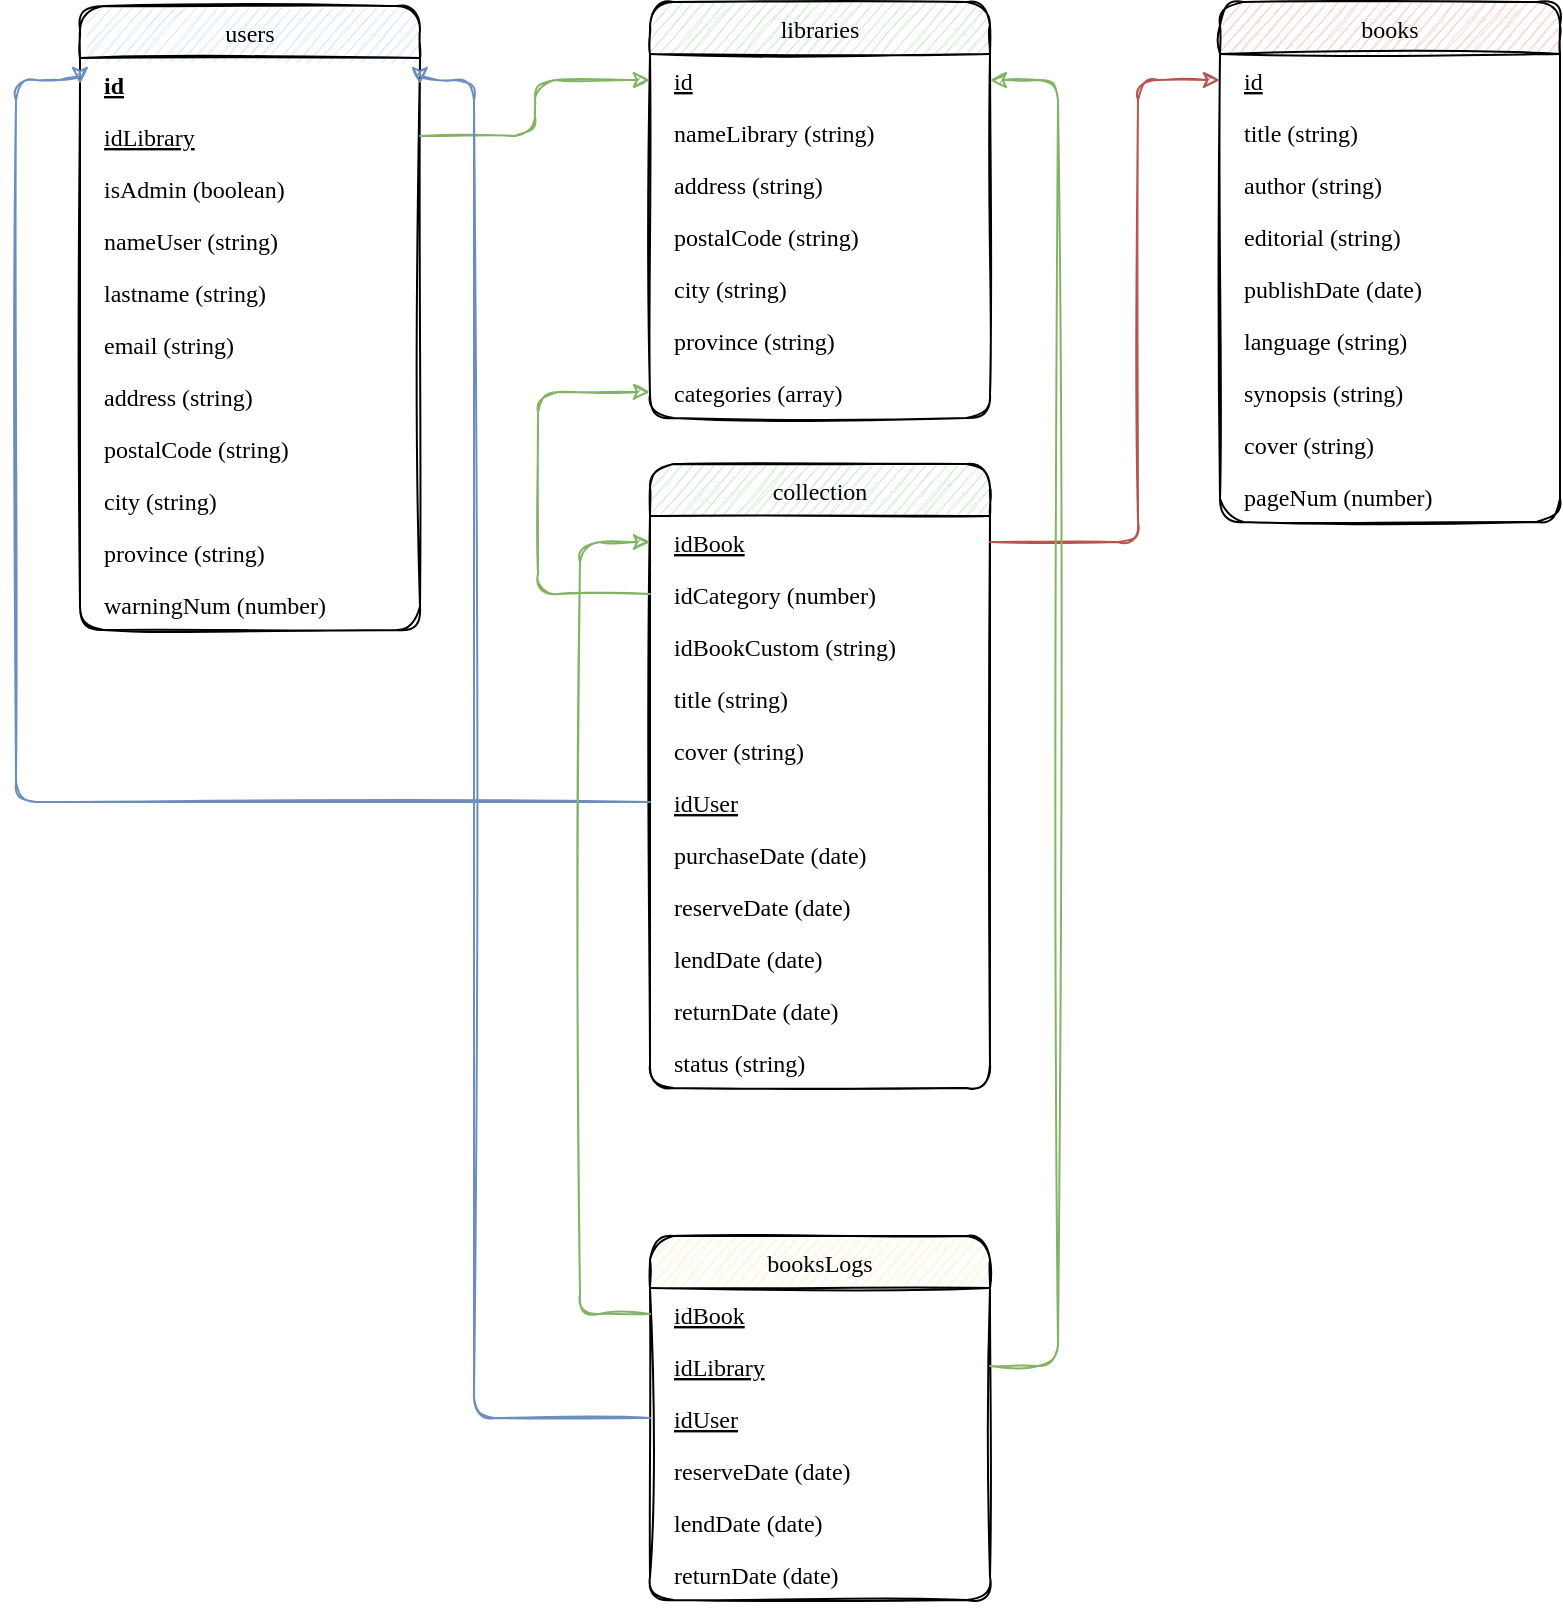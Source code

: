 <mxfile version="13.10.9" type="github">
  <diagram id="acLD0W_w8oIIyhGPg7Ok" name="Página-1">
    <mxGraphModel dx="1130" dy="850" grid="0" gridSize="10" guides="1" tooltips="1" connect="1" arrows="1" fold="1" page="1" pageScale="1" pageWidth="1169" pageHeight="827" math="0" shadow="0">
      <root>
        <mxCell id="0" />
        <mxCell id="1" parent="0" />
        <mxCell id="sIiYjzBL_RoDaTGsPlHt-1" value="users" style="swimlane;fontStyle=0;childLayout=stackLayout;horizontal=1;startSize=26;horizontalStack=0;resizeParent=1;resizeParentMax=0;resizeLast=0;collapsible=1;marginBottom=0;swimlaneFillColor=none;fillColor=#dae8fc;rounded=1;glass=0;swimlaneLine=1;shadow=0;sketch=1;fontFamily=Montserrat;fontSource=https%3A%2F%2Ffonts.googleapis.com%2Fcss%3Ffamily%3DMontserrat;" vertex="1" parent="1">
          <mxGeometry x="70" y="62" width="170" height="312" as="geometry" />
        </mxCell>
        <mxCell id="sIiYjzBL_RoDaTGsPlHt-2" value="id" style="text;strokeColor=none;fillColor=none;align=left;verticalAlign=top;spacingLeft=10;spacingRight=10;overflow=hidden;rotatable=0;points=[[0,0.5],[1,0.5]];portConstraint=eastwest;fontFamily=Montserrat;fontSource=https%3A%2F%2Ffonts.googleapis.com%2Fcss%3Ffamily%3DMontserrat;spacingBottom=0;spacingTop=0;fontStyle=5" vertex="1" parent="sIiYjzBL_RoDaTGsPlHt-1">
          <mxGeometry y="26" width="170" height="26" as="geometry" />
        </mxCell>
        <mxCell id="sIiYjzBL_RoDaTGsPlHt-3" value="idLibrary" style="text;strokeColor=none;fillColor=none;align=left;verticalAlign=top;spacingLeft=10;spacingRight=10;overflow=hidden;rotatable=0;points=[[0,0.5],[1,0.5]];portConstraint=eastwest;fontFamily=Montserrat;fontSource=https%3A%2F%2Ffonts.googleapis.com%2Fcss%3Ffamily%3DMontserrat;spacingBottom=0;spacingTop=0;fontStyle=4" vertex="1" parent="sIiYjzBL_RoDaTGsPlHt-1">
          <mxGeometry y="52" width="170" height="26" as="geometry" />
        </mxCell>
        <mxCell id="sIiYjzBL_RoDaTGsPlHt-4" value="isAdmin (boolean)" style="text;strokeColor=none;fillColor=none;align=left;verticalAlign=top;spacingLeft=10;spacingRight=10;overflow=hidden;rotatable=0;points=[[0,0.5],[1,0.5]];portConstraint=eastwest;fontFamily=Montserrat;fontSource=https%3A%2F%2Ffonts.googleapis.com%2Fcss%3Ffamily%3DMontserrat;spacingBottom=0;spacingTop=0;" vertex="1" parent="sIiYjzBL_RoDaTGsPlHt-1">
          <mxGeometry y="78" width="170" height="26" as="geometry" />
        </mxCell>
        <mxCell id="sIiYjzBL_RoDaTGsPlHt-5" value="nameUser (string)" style="text;strokeColor=none;fillColor=none;align=left;verticalAlign=top;spacingLeft=10;spacingRight=10;overflow=hidden;rotatable=0;points=[[0,0.5],[1,0.5]];portConstraint=eastwest;fontFamily=Montserrat;fontSource=https%3A%2F%2Ffonts.googleapis.com%2Fcss%3Ffamily%3DMontserrat;spacingBottom=0;spacingTop=0;" vertex="1" parent="sIiYjzBL_RoDaTGsPlHt-1">
          <mxGeometry y="104" width="170" height="26" as="geometry" />
        </mxCell>
        <mxCell id="sIiYjzBL_RoDaTGsPlHt-6" value="lastname (string)" style="text;strokeColor=none;fillColor=none;align=left;verticalAlign=top;spacingLeft=10;spacingRight=10;overflow=hidden;rotatable=0;points=[[0,0.5],[1,0.5]];portConstraint=eastwest;fontFamily=Montserrat;fontSource=https%3A%2F%2Ffonts.googleapis.com%2Fcss%3Ffamily%3DMontserrat;spacingBottom=0;spacingTop=0;" vertex="1" parent="sIiYjzBL_RoDaTGsPlHt-1">
          <mxGeometry y="130" width="170" height="26" as="geometry" />
        </mxCell>
        <mxCell id="sIiYjzBL_RoDaTGsPlHt-7" value="email (string)" style="text;strokeColor=none;fillColor=none;align=left;verticalAlign=top;spacingLeft=10;spacingRight=10;overflow=hidden;rotatable=0;points=[[0,0.5],[1,0.5]];portConstraint=eastwest;fontFamily=Montserrat;fontSource=https%3A%2F%2Ffonts.googleapis.com%2Fcss%3Ffamily%3DMontserrat;spacingBottom=0;spacingTop=0;" vertex="1" parent="sIiYjzBL_RoDaTGsPlHt-1">
          <mxGeometry y="156" width="170" height="26" as="geometry" />
        </mxCell>
        <mxCell id="sIiYjzBL_RoDaTGsPlHt-8" value="address (string)" style="text;strokeColor=none;fillColor=none;align=left;verticalAlign=top;spacingLeft=10;spacingRight=10;overflow=hidden;rotatable=0;points=[[0,0.5],[1,0.5]];portConstraint=eastwest;fontFamily=Montserrat;fontSource=https%3A%2F%2Ffonts.googleapis.com%2Fcss%3Ffamily%3DMontserrat;spacingBottom=0;spacingTop=0;" vertex="1" parent="sIiYjzBL_RoDaTGsPlHt-1">
          <mxGeometry y="182" width="170" height="26" as="geometry" />
        </mxCell>
        <mxCell id="sIiYjzBL_RoDaTGsPlHt-9" value="postalCode (string)" style="text;strokeColor=none;fillColor=none;align=left;verticalAlign=top;spacingLeft=10;spacingRight=10;overflow=hidden;rotatable=0;points=[[0,0.5],[1,0.5]];portConstraint=eastwest;fontFamily=Montserrat;fontSource=https%3A%2F%2Ffonts.googleapis.com%2Fcss%3Ffamily%3DMontserrat;spacingBottom=0;spacingTop=0;" vertex="1" parent="sIiYjzBL_RoDaTGsPlHt-1">
          <mxGeometry y="208" width="170" height="26" as="geometry" />
        </mxCell>
        <mxCell id="sIiYjzBL_RoDaTGsPlHt-10" value="city (string)" style="text;strokeColor=none;fillColor=none;align=left;verticalAlign=top;spacingLeft=10;spacingRight=10;overflow=hidden;rotatable=0;points=[[0,0.5],[1,0.5]];portConstraint=eastwest;fontFamily=Montserrat;fontSource=https%3A%2F%2Ffonts.googleapis.com%2Fcss%3Ffamily%3DMontserrat;spacingBottom=0;spacingTop=0;" vertex="1" parent="sIiYjzBL_RoDaTGsPlHt-1">
          <mxGeometry y="234" width="170" height="26" as="geometry" />
        </mxCell>
        <mxCell id="sIiYjzBL_RoDaTGsPlHt-11" value="province (string)" style="text;strokeColor=none;fillColor=none;align=left;verticalAlign=top;spacingLeft=10;spacingRight=10;overflow=hidden;rotatable=0;points=[[0,0.5],[1,0.5]];portConstraint=eastwest;fontFamily=Montserrat;fontSource=https%3A%2F%2Ffonts.googleapis.com%2Fcss%3Ffamily%3DMontserrat;spacingBottom=0;spacingTop=0;" vertex="1" parent="sIiYjzBL_RoDaTGsPlHt-1">
          <mxGeometry y="260" width="170" height="26" as="geometry" />
        </mxCell>
        <mxCell id="sIiYjzBL_RoDaTGsPlHt-12" value="warningNum (number)" style="text;strokeColor=none;fillColor=none;align=left;verticalAlign=top;spacingLeft=10;spacingRight=10;overflow=hidden;rotatable=0;points=[[0,0.5],[1,0.5]];portConstraint=eastwest;fontFamily=Montserrat;fontSource=https%3A%2F%2Ffonts.googleapis.com%2Fcss%3Ffamily%3DMontserrat;spacingBottom=0;spacingTop=0;" vertex="1" parent="sIiYjzBL_RoDaTGsPlHt-1">
          <mxGeometry y="286" width="170" height="26" as="geometry" />
        </mxCell>
        <mxCell id="sIiYjzBL_RoDaTGsPlHt-13" value="libraries" style="swimlane;fontStyle=0;childLayout=stackLayout;horizontal=1;startSize=26;horizontalStack=0;resizeParent=1;resizeParentMax=0;resizeLast=0;collapsible=1;marginBottom=0;swimlaneFillColor=none;fillColor=#d5e8d4;rounded=1;glass=0;swimlaneLine=1;shadow=0;sketch=1;fontFamily=Montserrat;fontSource=https%3A%2F%2Ffonts.googleapis.com%2Fcss%3Ffamily%3DMontserrat;spacing=2;spacingTop=0;" vertex="1" parent="1">
          <mxGeometry x="355" y="60" width="170" height="208" as="geometry" />
        </mxCell>
        <mxCell id="sIiYjzBL_RoDaTGsPlHt-14" value="id" style="text;strokeColor=none;fillColor=none;align=left;verticalAlign=top;spacingLeft=10;spacingRight=10;overflow=hidden;rotatable=0;points=[[0,0.5],[1,0.5]];portConstraint=eastwest;fontFamily=Montserrat;fontSource=https%3A%2F%2Ffonts.googleapis.com%2Fcss%3Ffamily%3DMontserrat;spacingBottom=0;spacingTop=0;fontStyle=4" vertex="1" parent="sIiYjzBL_RoDaTGsPlHt-13">
          <mxGeometry y="26" width="170" height="26" as="geometry" />
        </mxCell>
        <mxCell id="sIiYjzBL_RoDaTGsPlHt-15" value="nameLibrary (string)" style="text;strokeColor=none;fillColor=none;align=left;verticalAlign=top;spacingLeft=10;spacingRight=10;overflow=hidden;rotatable=0;points=[[0,0.5],[1,0.5]];portConstraint=eastwest;fontFamily=Montserrat;fontSource=https%3A%2F%2Ffonts.googleapis.com%2Fcss%3Ffamily%3DMontserrat;spacingBottom=0;spacingTop=0;" vertex="1" parent="sIiYjzBL_RoDaTGsPlHt-13">
          <mxGeometry y="52" width="170" height="26" as="geometry" />
        </mxCell>
        <mxCell id="sIiYjzBL_RoDaTGsPlHt-20" value="address (string)" style="text;strokeColor=none;fillColor=none;align=left;verticalAlign=top;spacingLeft=10;spacingRight=10;overflow=hidden;rotatable=0;points=[[0,0.5],[1,0.5]];portConstraint=eastwest;fontFamily=Montserrat;fontSource=https%3A%2F%2Ffonts.googleapis.com%2Fcss%3Ffamily%3DMontserrat;spacingBottom=0;spacingTop=0;" vertex="1" parent="sIiYjzBL_RoDaTGsPlHt-13">
          <mxGeometry y="78" width="170" height="26" as="geometry" />
        </mxCell>
        <mxCell id="sIiYjzBL_RoDaTGsPlHt-21" value="postalCode (string)" style="text;strokeColor=none;fillColor=none;align=left;verticalAlign=top;spacingLeft=10;spacingRight=10;overflow=hidden;rotatable=0;points=[[0,0.5],[1,0.5]];portConstraint=eastwest;fontFamily=Montserrat;fontSource=https%3A%2F%2Ffonts.googleapis.com%2Fcss%3Ffamily%3DMontserrat;spacingBottom=0;spacingTop=0;" vertex="1" parent="sIiYjzBL_RoDaTGsPlHt-13">
          <mxGeometry y="104" width="170" height="26" as="geometry" />
        </mxCell>
        <mxCell id="sIiYjzBL_RoDaTGsPlHt-22" value="city (string)" style="text;strokeColor=none;fillColor=none;align=left;verticalAlign=top;spacingLeft=10;spacingRight=10;overflow=hidden;rotatable=0;points=[[0,0.5],[1,0.5]];portConstraint=eastwest;fontFamily=Montserrat;fontSource=https%3A%2F%2Ffonts.googleapis.com%2Fcss%3Ffamily%3DMontserrat;spacingBottom=0;spacingTop=0;" vertex="1" parent="sIiYjzBL_RoDaTGsPlHt-13">
          <mxGeometry y="130" width="170" height="26" as="geometry" />
        </mxCell>
        <mxCell id="sIiYjzBL_RoDaTGsPlHt-23" value="province (string)" style="text;strokeColor=none;fillColor=none;align=left;verticalAlign=top;spacingLeft=10;spacingRight=10;overflow=hidden;rotatable=0;points=[[0,0.5],[1,0.5]];portConstraint=eastwest;fontFamily=Montserrat;fontSource=https%3A%2F%2Ffonts.googleapis.com%2Fcss%3Ffamily%3DMontserrat;spacingBottom=0;spacingTop=0;" vertex="1" parent="sIiYjzBL_RoDaTGsPlHt-13">
          <mxGeometry y="156" width="170" height="26" as="geometry" />
        </mxCell>
        <mxCell id="sIiYjzBL_RoDaTGsPlHt-24" value="categories (array)" style="text;strokeColor=none;fillColor=none;align=left;verticalAlign=top;spacingLeft=10;spacingRight=10;overflow=hidden;rotatable=0;points=[[0,0.5],[1,0.5]];portConstraint=eastwest;fontFamily=Montserrat;fontSource=https%3A%2F%2Ffonts.googleapis.com%2Fcss%3Ffamily%3DMontserrat;spacingBottom=0;spacingTop=0;" vertex="1" parent="sIiYjzBL_RoDaTGsPlHt-13">
          <mxGeometry y="182" width="170" height="26" as="geometry" />
        </mxCell>
        <mxCell id="sIiYjzBL_RoDaTGsPlHt-25" value="books" style="swimlane;fontStyle=0;childLayout=stackLayout;horizontal=1;startSize=26;horizontalStack=0;resizeParent=1;resizeParentMax=0;resizeLast=0;collapsible=1;marginBottom=0;swimlaneFillColor=none;fillColor=#f8cecc;rounded=1;glass=0;swimlaneLine=1;shadow=0;sketch=1;fontFamily=Montserrat;fontSource=https%3A%2F%2Ffonts.googleapis.com%2Fcss%3Ffamily%3DMontserrat;" vertex="1" parent="1">
          <mxGeometry x="640" y="60" width="170" height="260" as="geometry" />
        </mxCell>
        <mxCell id="sIiYjzBL_RoDaTGsPlHt-26" value="id" style="text;strokeColor=none;fillColor=none;align=left;verticalAlign=top;spacingLeft=10;spacingRight=10;overflow=hidden;rotatable=0;points=[[0,0.5],[1,0.5]];portConstraint=eastwest;fontFamily=Montserrat;fontSource=https%3A%2F%2Ffonts.googleapis.com%2Fcss%3Ffamily%3DMontserrat;spacingBottom=0;spacingTop=0;fontStyle=4" vertex="1" parent="sIiYjzBL_RoDaTGsPlHt-25">
          <mxGeometry y="26" width="170" height="26" as="geometry" />
        </mxCell>
        <mxCell id="sIiYjzBL_RoDaTGsPlHt-27" value="title (string)" style="text;strokeColor=none;fillColor=none;align=left;verticalAlign=top;spacingLeft=10;spacingRight=10;overflow=hidden;rotatable=0;points=[[0,0.5],[1,0.5]];portConstraint=eastwest;fontFamily=Montserrat;fontSource=https%3A%2F%2Ffonts.googleapis.com%2Fcss%3Ffamily%3DMontserrat;rounded=0;glass=0;shadow=0;sketch=0;spacing=2;spacingBottom=0;spacingTop=0;" vertex="1" parent="sIiYjzBL_RoDaTGsPlHt-25">
          <mxGeometry y="52" width="170" height="26" as="geometry" />
        </mxCell>
        <mxCell id="sIiYjzBL_RoDaTGsPlHt-28" value="author (string)" style="text;strokeColor=none;fillColor=none;align=left;verticalAlign=top;spacingLeft=10;spacingRight=10;overflow=hidden;rotatable=0;points=[[0,0.5],[1,0.5]];portConstraint=eastwest;fontFamily=Montserrat;fontSource=https%3A%2F%2Ffonts.googleapis.com%2Fcss%3Ffamily%3DMontserrat;spacingBottom=0;spacingTop=0;" vertex="1" parent="sIiYjzBL_RoDaTGsPlHt-25">
          <mxGeometry y="78" width="170" height="26" as="geometry" />
        </mxCell>
        <mxCell id="sIiYjzBL_RoDaTGsPlHt-29" value="editorial (string)" style="text;strokeColor=none;fillColor=none;align=left;verticalAlign=top;spacingLeft=10;spacingRight=10;overflow=hidden;rotatable=0;points=[[0,0.5],[1,0.5]];portConstraint=eastwest;fontFamily=Montserrat;fontSource=https%3A%2F%2Ffonts.googleapis.com%2Fcss%3Ffamily%3DMontserrat;" vertex="1" parent="sIiYjzBL_RoDaTGsPlHt-25">
          <mxGeometry y="104" width="170" height="26" as="geometry" />
        </mxCell>
        <mxCell id="sIiYjzBL_RoDaTGsPlHt-30" value="publishDate (date)" style="text;strokeColor=none;fillColor=none;align=left;verticalAlign=top;spacingLeft=10;spacingRight=10;overflow=hidden;rotatable=0;points=[[0,0.5],[1,0.5]];portConstraint=eastwest;fontFamily=Montserrat;fontSource=https%3A%2F%2Ffonts.googleapis.com%2Fcss%3Ffamily%3DMontserrat;spacingBottom=0;spacingTop=0;" vertex="1" parent="sIiYjzBL_RoDaTGsPlHt-25">
          <mxGeometry y="130" width="170" height="26" as="geometry" />
        </mxCell>
        <mxCell id="sIiYjzBL_RoDaTGsPlHt-31" value="language (string)" style="text;strokeColor=none;fillColor=none;align=left;verticalAlign=top;spacingLeft=10;spacingRight=10;overflow=hidden;rotatable=0;points=[[0,0.5],[1,0.5]];portConstraint=eastwest;fontFamily=Montserrat;fontSource=https%3A%2F%2Ffonts.googleapis.com%2Fcss%3Ffamily%3DMontserrat;spacingBottom=0;spacingTop=0;" vertex="1" parent="sIiYjzBL_RoDaTGsPlHt-25">
          <mxGeometry y="156" width="170" height="26" as="geometry" />
        </mxCell>
        <mxCell id="sIiYjzBL_RoDaTGsPlHt-32" value="synopsis (string)" style="text;strokeColor=none;fillColor=none;align=left;verticalAlign=top;spacingLeft=10;spacingRight=10;overflow=hidden;rotatable=0;points=[[0,0.5],[1,0.5]];portConstraint=eastwest;fontFamily=Montserrat;fontSource=https%3A%2F%2Ffonts.googleapis.com%2Fcss%3Ffamily%3DMontserrat;spacingBottom=0;spacingTop=0;" vertex="1" parent="sIiYjzBL_RoDaTGsPlHt-25">
          <mxGeometry y="182" width="170" height="26" as="geometry" />
        </mxCell>
        <mxCell id="sIiYjzBL_RoDaTGsPlHt-33" value="cover (string)" style="text;strokeColor=none;fillColor=none;align=left;verticalAlign=top;spacingLeft=10;spacingRight=10;overflow=hidden;rotatable=0;points=[[0,0.5],[1,0.5]];portConstraint=eastwest;fontFamily=Montserrat;fontSource=https%3A%2F%2Ffonts.googleapis.com%2Fcss%3Ffamily%3DMontserrat;spacingBottom=0;spacingTop=0;" vertex="1" parent="sIiYjzBL_RoDaTGsPlHt-25">
          <mxGeometry y="208" width="170" height="26" as="geometry" />
        </mxCell>
        <mxCell id="sIiYjzBL_RoDaTGsPlHt-34" value="pageNum (number)" style="text;strokeColor=none;fillColor=none;align=left;verticalAlign=top;spacingLeft=10;spacingRight=10;overflow=hidden;rotatable=0;points=[[0,0.5],[1,0.5]];portConstraint=eastwest;fontFamily=Montserrat;fontSource=https%3A%2F%2Ffonts.googleapis.com%2Fcss%3Ffamily%3DMontserrat;spacingBottom=0;spacingTop=0;" vertex="1" parent="sIiYjzBL_RoDaTGsPlHt-25">
          <mxGeometry y="234" width="170" height="26" as="geometry" />
        </mxCell>
        <mxCell id="sIiYjzBL_RoDaTGsPlHt-35" value="collection" style="swimlane;fontStyle=0;childLayout=stackLayout;horizontal=1;startSize=26;horizontalStack=0;resizeParent=1;resizeParentMax=0;resizeLast=0;collapsible=1;marginBottom=0;swimlaneFillColor=none;fillColor=#d5e8d4;rounded=1;glass=0;swimlaneLine=1;shadow=0;sketch=1;fontFamily=Montserrat;fontSource=https%3A%2F%2Ffonts.googleapis.com%2Fcss%3Ffamily%3DMontserrat;spacing=2;spacingTop=0;" vertex="1" parent="1">
          <mxGeometry x="355" y="291" width="170" height="312" as="geometry" />
        </mxCell>
        <mxCell id="sIiYjzBL_RoDaTGsPlHt-36" value="idBook&#xa;" style="text;strokeColor=none;fillColor=none;align=left;verticalAlign=top;spacingLeft=10;spacingRight=10;overflow=hidden;rotatable=0;points=[[0,0.5],[1,0.5]];portConstraint=eastwest;fontFamily=Montserrat;fontSource=https%3A%2F%2Ffonts.googleapis.com%2Fcss%3Ffamily%3DMontserrat;spacingBottom=0;spacingTop=0;fontStyle=4" vertex="1" parent="sIiYjzBL_RoDaTGsPlHt-35">
          <mxGeometry y="26" width="170" height="26" as="geometry" />
        </mxCell>
        <mxCell id="sIiYjzBL_RoDaTGsPlHt-37" value="idCategory (number)" style="text;strokeColor=none;fillColor=none;align=left;verticalAlign=top;spacingLeft=10;spacingRight=10;overflow=hidden;rotatable=0;points=[[0,0.5],[1,0.5]];portConstraint=eastwest;fontFamily=Montserrat;fontSource=https%3A%2F%2Ffonts.googleapis.com%2Fcss%3Ffamily%3DMontserrat;spacingBottom=0;spacingTop=0;fontStyle=0" vertex="1" parent="sIiYjzBL_RoDaTGsPlHt-35">
          <mxGeometry y="52" width="170" height="26" as="geometry" />
        </mxCell>
        <mxCell id="sIiYjzBL_RoDaTGsPlHt-38" value="idBookCustom (string)" style="text;strokeColor=none;fillColor=none;align=left;verticalAlign=top;spacingLeft=10;spacingRight=10;overflow=hidden;rotatable=0;points=[[0,0.5],[1,0.5]];portConstraint=eastwest;fontFamily=Montserrat;fontSource=https%3A%2F%2Ffonts.googleapis.com%2Fcss%3Ffamily%3DMontserrat;spacingBottom=0;spacingTop=0;" vertex="1" parent="sIiYjzBL_RoDaTGsPlHt-35">
          <mxGeometry y="78" width="170" height="26" as="geometry" />
        </mxCell>
        <mxCell id="sIiYjzBL_RoDaTGsPlHt-39" value="title (string)" style="text;strokeColor=none;fillColor=none;align=left;verticalAlign=top;spacingLeft=10;spacingRight=10;overflow=hidden;rotatable=0;points=[[0,0.5],[1,0.5]];portConstraint=eastwest;fontFamily=Montserrat;fontSource=https%3A%2F%2Ffonts.googleapis.com%2Fcss%3Ffamily%3DMontserrat;spacingBottom=0;spacingTop=0;" vertex="1" parent="sIiYjzBL_RoDaTGsPlHt-35">
          <mxGeometry y="104" width="170" height="26" as="geometry" />
        </mxCell>
        <mxCell id="sIiYjzBL_RoDaTGsPlHt-40" value="cover (string)" style="text;strokeColor=none;fillColor=none;align=left;verticalAlign=top;spacingLeft=10;spacingRight=10;overflow=hidden;rotatable=0;points=[[0,0.5],[1,0.5]];portConstraint=eastwest;fontFamily=Montserrat;fontSource=https%3A%2F%2Ffonts.googleapis.com%2Fcss%3Ffamily%3DMontserrat;spacingBottom=0;spacingTop=0;" vertex="1" parent="sIiYjzBL_RoDaTGsPlHt-35">
          <mxGeometry y="130" width="170" height="26" as="geometry" />
        </mxCell>
        <mxCell id="sIiYjzBL_RoDaTGsPlHt-46" value="idUser" style="text;strokeColor=none;fillColor=none;align=left;verticalAlign=top;spacingLeft=10;spacingRight=10;overflow=hidden;rotatable=0;points=[[0,0.5],[1,0.5]];portConstraint=eastwest;fontFamily=Montserrat;fontSource=https%3A%2F%2Ffonts.googleapis.com%2Fcss%3Ffamily%3DMontserrat;spacingBottom=0;spacingTop=0;fontStyle=4" vertex="1" parent="sIiYjzBL_RoDaTGsPlHt-35">
          <mxGeometry y="156" width="170" height="26" as="geometry" />
        </mxCell>
        <mxCell id="sIiYjzBL_RoDaTGsPlHt-41" value="purchaseDate (date)" style="text;strokeColor=none;fillColor=none;align=left;verticalAlign=top;spacingLeft=10;spacingRight=10;overflow=hidden;rotatable=0;points=[[0,0.5],[1,0.5]];portConstraint=eastwest;fontFamily=Montserrat;fontSource=https%3A%2F%2Ffonts.googleapis.com%2Fcss%3Ffamily%3DMontserrat;spacingBottom=0;spacingTop=0;" vertex="1" parent="sIiYjzBL_RoDaTGsPlHt-35">
          <mxGeometry y="182" width="170" height="26" as="geometry" />
        </mxCell>
        <mxCell id="sIiYjzBL_RoDaTGsPlHt-42" value="reserveDate (date)" style="text;strokeColor=none;fillColor=none;align=left;verticalAlign=top;spacingLeft=10;spacingRight=10;overflow=hidden;rotatable=0;points=[[0,0.5],[1,0.5]];portConstraint=eastwest;fontFamily=Montserrat;fontSource=https%3A%2F%2Ffonts.googleapis.com%2Fcss%3Ffamily%3DMontserrat;spacingBottom=0;spacingTop=0;" vertex="1" parent="sIiYjzBL_RoDaTGsPlHt-35">
          <mxGeometry y="208" width="170" height="26" as="geometry" />
        </mxCell>
        <mxCell id="sIiYjzBL_RoDaTGsPlHt-43" value="lendDate (date)" style="text;strokeColor=none;fillColor=none;align=left;verticalAlign=top;spacingLeft=10;spacingRight=10;overflow=hidden;rotatable=0;points=[[0,0.5],[1,0.5]];portConstraint=eastwest;fontFamily=Montserrat;fontSource=https%3A%2F%2Ffonts.googleapis.com%2Fcss%3Ffamily%3DMontserrat;spacingBottom=0;spacingTop=0;" vertex="1" parent="sIiYjzBL_RoDaTGsPlHt-35">
          <mxGeometry y="234" width="170" height="26" as="geometry" />
        </mxCell>
        <mxCell id="sIiYjzBL_RoDaTGsPlHt-44" value="returnDate (date)" style="text;strokeColor=none;fillColor=none;align=left;verticalAlign=top;spacingLeft=10;spacingRight=10;overflow=hidden;rotatable=0;points=[[0,0.5],[1,0.5]];portConstraint=eastwest;fontFamily=Montserrat;fontSource=https%3A%2F%2Ffonts.googleapis.com%2Fcss%3Ffamily%3DMontserrat;spacingBottom=0;spacingTop=0;" vertex="1" parent="sIiYjzBL_RoDaTGsPlHt-35">
          <mxGeometry y="260" width="170" height="26" as="geometry" />
        </mxCell>
        <mxCell id="sIiYjzBL_RoDaTGsPlHt-45" value="status (string)" style="text;strokeColor=none;fillColor=none;align=left;verticalAlign=top;spacingLeft=10;spacingRight=10;overflow=hidden;rotatable=0;points=[[0,0.5],[1,0.5]];portConstraint=eastwest;fontFamily=Montserrat;fontSource=https%3A%2F%2Ffonts.googleapis.com%2Fcss%3Ffamily%3DMontserrat;spacingBottom=0;spacingTop=0;" vertex="1" parent="sIiYjzBL_RoDaTGsPlHt-35">
          <mxGeometry y="286" width="170" height="26" as="geometry" />
        </mxCell>
        <mxCell id="sIiYjzBL_RoDaTGsPlHt-47" value="booksLogs" style="swimlane;fontStyle=0;childLayout=stackLayout;horizontal=1;startSize=26;horizontalStack=0;resizeParent=1;resizeParentMax=0;resizeLast=0;collapsible=1;marginBottom=0;swimlaneFillColor=none;fillColor=#fff2cc;rounded=1;glass=0;swimlaneLine=1;shadow=0;sketch=1;fontFamily=Montserrat;fontSource=https%3A%2F%2Ffonts.googleapis.com%2Fcss%3Ffamily%3DMontserrat;" vertex="1" parent="1">
          <mxGeometry x="355" y="677" width="170" height="182" as="geometry" />
        </mxCell>
        <mxCell id="sIiYjzBL_RoDaTGsPlHt-48" value="idBook" style="text;strokeColor=none;fillColor=none;align=left;verticalAlign=top;spacingLeft=10;spacingRight=10;overflow=hidden;rotatable=0;points=[[0,0.5],[1,0.5]];portConstraint=eastwest;fontFamily=Montserrat;fontSource=https%3A%2F%2Ffonts.googleapis.com%2Fcss%3Ffamily%3DMontserrat;spacingBottom=0;spacingTop=0;fontStyle=4" vertex="1" parent="sIiYjzBL_RoDaTGsPlHt-47">
          <mxGeometry y="26" width="170" height="26" as="geometry" />
        </mxCell>
        <mxCell id="sIiYjzBL_RoDaTGsPlHt-49" value="idLibrary" style="text;strokeColor=none;fillColor=none;align=left;verticalAlign=top;spacingLeft=10;spacingRight=10;overflow=hidden;rotatable=0;points=[[0,0.5],[1,0.5]];portConstraint=eastwest;fontFamily=Montserrat;fontSource=https%3A%2F%2Ffonts.googleapis.com%2Fcss%3Ffamily%3DMontserrat;rounded=0;glass=0;shadow=0;sketch=0;spacing=2;spacingBottom=0;spacingTop=0;fontStyle=4" vertex="1" parent="sIiYjzBL_RoDaTGsPlHt-47">
          <mxGeometry y="52" width="170" height="26" as="geometry" />
        </mxCell>
        <mxCell id="sIiYjzBL_RoDaTGsPlHt-50" value="idUser" style="text;strokeColor=none;fillColor=none;align=left;verticalAlign=top;spacingLeft=10;spacingRight=10;overflow=hidden;rotatable=0;points=[[0,0.5],[1,0.5]];portConstraint=eastwest;fontFamily=Montserrat;fontSource=https%3A%2F%2Ffonts.googleapis.com%2Fcss%3Ffamily%3DMontserrat;spacingBottom=0;spacingTop=0;fontStyle=4" vertex="1" parent="sIiYjzBL_RoDaTGsPlHt-47">
          <mxGeometry y="78" width="170" height="26" as="geometry" />
        </mxCell>
        <mxCell id="sIiYjzBL_RoDaTGsPlHt-51" value="reserveDate (date)" style="text;strokeColor=none;fillColor=none;align=left;verticalAlign=top;spacingLeft=10;spacingRight=10;overflow=hidden;rotatable=0;points=[[0,0.5],[1,0.5]];portConstraint=eastwest;fontFamily=Montserrat;fontSource=https%3A%2F%2Ffonts.googleapis.com%2Fcss%3Ffamily%3DMontserrat;" vertex="1" parent="sIiYjzBL_RoDaTGsPlHt-47">
          <mxGeometry y="104" width="170" height="26" as="geometry" />
        </mxCell>
        <mxCell id="sIiYjzBL_RoDaTGsPlHt-52" value="lendDate (date)" style="text;strokeColor=none;fillColor=none;align=left;verticalAlign=top;spacingLeft=10;spacingRight=10;overflow=hidden;rotatable=0;points=[[0,0.5],[1,0.5]];portConstraint=eastwest;fontFamily=Montserrat;fontSource=https%3A%2F%2Ffonts.googleapis.com%2Fcss%3Ffamily%3DMontserrat;spacingBottom=0;spacingTop=0;" vertex="1" parent="sIiYjzBL_RoDaTGsPlHt-47">
          <mxGeometry y="130" width="170" height="26" as="geometry" />
        </mxCell>
        <mxCell id="sIiYjzBL_RoDaTGsPlHt-53" value="returnDate (date)" style="text;strokeColor=none;fillColor=none;align=left;verticalAlign=top;spacingLeft=10;spacingRight=10;overflow=hidden;rotatable=0;points=[[0,0.5],[1,0.5]];portConstraint=eastwest;fontFamily=Montserrat;fontSource=https%3A%2F%2Ffonts.googleapis.com%2Fcss%3Ffamily%3DMontserrat;spacingBottom=0;spacingTop=0;" vertex="1" parent="sIiYjzBL_RoDaTGsPlHt-47">
          <mxGeometry y="156" width="170" height="26" as="geometry" />
        </mxCell>
        <mxCell id="sIiYjzBL_RoDaTGsPlHt-57" style="edgeStyle=orthogonalEdgeStyle;orthogonalLoop=1;jettySize=auto;html=1;entryX=0;entryY=0.5;entryDx=0;entryDy=0;fontFamily=Montserrat;fontSource=https%3A%2F%2Ffonts.googleapis.com%2Fcss%3Ffamily%3DMontserrat;sketch=1;rounded=1;fillColor=#d5e8d4;strokeColor=#82b366;" edge="1" parent="1" source="sIiYjzBL_RoDaTGsPlHt-3" target="sIiYjzBL_RoDaTGsPlHt-14">
          <mxGeometry relative="1" as="geometry" />
        </mxCell>
        <mxCell id="sIiYjzBL_RoDaTGsPlHt-58" style="edgeStyle=orthogonalEdgeStyle;rounded=1;sketch=1;orthogonalLoop=1;jettySize=auto;html=1;entryX=0;entryY=0.5;entryDx=0;entryDy=0;fontFamily=Montserrat;fontSource=https%3A%2F%2Ffonts.googleapis.com%2Fcss%3Ffamily%3DMontserrat;exitX=0;exitY=0.5;exitDx=0;exitDy=0;fillColor=#d5e8d4;strokeColor=#82b366;" edge="1" parent="1" source="sIiYjzBL_RoDaTGsPlHt-37" target="sIiYjzBL_RoDaTGsPlHt-24">
          <mxGeometry relative="1" as="geometry">
            <Array as="points">
              <mxPoint x="299" y="356" />
              <mxPoint x="299" y="255" />
            </Array>
          </mxGeometry>
        </mxCell>
        <mxCell id="sIiYjzBL_RoDaTGsPlHt-59" style="edgeStyle=orthogonalEdgeStyle;rounded=1;sketch=1;orthogonalLoop=1;jettySize=auto;html=1;exitX=0;exitY=0.5;exitDx=0;exitDy=0;entryX=0;entryY=0.5;entryDx=0;entryDy=0;fontFamily=Montserrat;fontSource=https%3A%2F%2Ffonts.googleapis.com%2Fcss%3Ffamily%3DMontserrat;fillColor=#dae8fc;strokeColor=#6c8ebf;" edge="1" parent="1" source="sIiYjzBL_RoDaTGsPlHt-46" target="sIiYjzBL_RoDaTGsPlHt-2">
          <mxGeometry relative="1" as="geometry">
            <Array as="points">
              <mxPoint x="38" y="460" />
              <mxPoint x="38" y="99" />
            </Array>
          </mxGeometry>
        </mxCell>
        <mxCell id="sIiYjzBL_RoDaTGsPlHt-60" style="edgeStyle=orthogonalEdgeStyle;rounded=1;sketch=1;orthogonalLoop=1;jettySize=auto;html=1;exitX=1;exitY=0.5;exitDx=0;exitDy=0;entryX=0;entryY=0.5;entryDx=0;entryDy=0;fontFamily=Montserrat;fontSource=https%3A%2F%2Ffonts.googleapis.com%2Fcss%3Ffamily%3DMontserrat;fillColor=#f8cecc;strokeColor=#b85450;" edge="1" parent="1" source="sIiYjzBL_RoDaTGsPlHt-36" target="sIiYjzBL_RoDaTGsPlHt-26">
          <mxGeometry relative="1" as="geometry">
            <Array as="points">
              <mxPoint x="599" y="330" />
              <mxPoint x="599" y="99" />
            </Array>
          </mxGeometry>
        </mxCell>
        <mxCell id="sIiYjzBL_RoDaTGsPlHt-61" style="edgeStyle=orthogonalEdgeStyle;rounded=1;sketch=1;orthogonalLoop=1;jettySize=auto;html=1;entryX=0;entryY=0.5;entryDx=0;entryDy=0;fontFamily=Montserrat;fontSource=https%3A%2F%2Ffonts.googleapis.com%2Fcss%3Ffamily%3DMontserrat;fillColor=#d5e8d4;strokeColor=#82b366;" edge="1" parent="1" source="sIiYjzBL_RoDaTGsPlHt-48" target="sIiYjzBL_RoDaTGsPlHt-36">
          <mxGeometry relative="1" as="geometry">
            <Array as="points">
              <mxPoint x="320" y="716" />
              <mxPoint x="320" y="330" />
            </Array>
          </mxGeometry>
        </mxCell>
        <mxCell id="sIiYjzBL_RoDaTGsPlHt-62" style="edgeStyle=orthogonalEdgeStyle;rounded=1;sketch=1;orthogonalLoop=1;jettySize=auto;html=1;entryX=1;entryY=0.5;entryDx=0;entryDy=0;fontFamily=Montserrat;fontSource=https%3A%2F%2Ffonts.googleapis.com%2Fcss%3Ffamily%3DMontserrat;exitX=1;exitY=0.5;exitDx=0;exitDy=0;fillColor=#d5e8d4;strokeColor=#82b366;" edge="1" parent="1" source="sIiYjzBL_RoDaTGsPlHt-49" target="sIiYjzBL_RoDaTGsPlHt-14">
          <mxGeometry relative="1" as="geometry">
            <Array as="points">
              <mxPoint x="559" y="742" />
              <mxPoint x="559" y="99" />
            </Array>
          </mxGeometry>
        </mxCell>
        <mxCell id="sIiYjzBL_RoDaTGsPlHt-63" style="edgeStyle=orthogonalEdgeStyle;rounded=1;sketch=1;orthogonalLoop=1;jettySize=auto;html=1;entryX=1;entryY=0.5;entryDx=0;entryDy=0;fontFamily=Montserrat;fontSource=https%3A%2F%2Ffonts.googleapis.com%2Fcss%3Ffamily%3DMontserrat;fillColor=#dae8fc;strokeColor=#6c8ebf;" edge="1" parent="1" source="sIiYjzBL_RoDaTGsPlHt-50" target="sIiYjzBL_RoDaTGsPlHt-2">
          <mxGeometry relative="1" as="geometry">
            <Array as="points">
              <mxPoint x="267" y="768" />
              <mxPoint x="267" y="99" />
            </Array>
          </mxGeometry>
        </mxCell>
      </root>
    </mxGraphModel>
  </diagram>
</mxfile>

